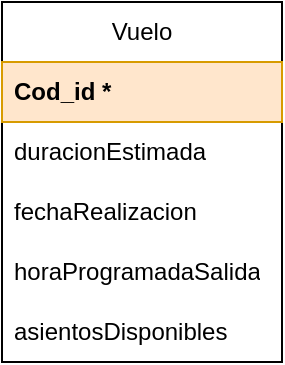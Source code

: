 <mxfile version="21.7.2" type="github">
  <diagram name="Página-1" id="v3DMzkgKfAFenmg4nY65">
    <mxGraphModel dx="1379" dy="797" grid="1" gridSize="10" guides="1" tooltips="1" connect="1" arrows="1" fold="1" page="1" pageScale="1" pageWidth="827" pageHeight="1169" math="0" shadow="0">
      <root>
        <mxCell id="0" />
        <mxCell id="1" parent="0" />
        <mxCell id="lcsUWGYNvnYgRXlKj1sO-1" value="Vuelo" style="swimlane;fontStyle=0;childLayout=stackLayout;horizontal=1;startSize=30;horizontalStack=0;resizeParent=1;resizeParentMax=0;resizeLast=0;collapsible=1;marginBottom=0;whiteSpace=wrap;html=1;" vertex="1" parent="1">
          <mxGeometry x="80" y="70" width="140" height="180" as="geometry" />
        </mxCell>
        <mxCell id="lcsUWGYNvnYgRXlKj1sO-2" value="Cod_id *" style="text;strokeColor=#d79b00;fillColor=#ffe6cc;align=left;verticalAlign=middle;spacingLeft=4;spacingRight=4;overflow=hidden;points=[[0,0.5],[1,0.5]];portConstraint=eastwest;rotatable=0;whiteSpace=wrap;html=1;fontStyle=1" vertex="1" parent="lcsUWGYNvnYgRXlKj1sO-1">
          <mxGeometry y="30" width="140" height="30" as="geometry" />
        </mxCell>
        <mxCell id="lcsUWGYNvnYgRXlKj1sO-3" value="duracionEstimada" style="text;strokeColor=none;fillColor=none;align=left;verticalAlign=middle;spacingLeft=4;spacingRight=4;overflow=hidden;points=[[0,0.5],[1,0.5]];portConstraint=eastwest;rotatable=0;whiteSpace=wrap;html=1;" vertex="1" parent="lcsUWGYNvnYgRXlKj1sO-1">
          <mxGeometry y="60" width="140" height="30" as="geometry" />
        </mxCell>
        <mxCell id="lcsUWGYNvnYgRXlKj1sO-4" value="fechaRealizacion" style="text;strokeColor=none;fillColor=none;align=left;verticalAlign=middle;spacingLeft=4;spacingRight=4;overflow=hidden;points=[[0,0.5],[1,0.5]];portConstraint=eastwest;rotatable=0;whiteSpace=wrap;html=1;" vertex="1" parent="lcsUWGYNvnYgRXlKj1sO-1">
          <mxGeometry y="90" width="140" height="30" as="geometry" />
        </mxCell>
        <mxCell id="lcsUWGYNvnYgRXlKj1sO-5" value="horaProgramadaSalida" style="text;strokeColor=none;fillColor=none;align=left;verticalAlign=middle;spacingLeft=4;spacingRight=4;overflow=hidden;points=[[0,0.5],[1,0.5]];portConstraint=eastwest;rotatable=0;whiteSpace=wrap;html=1;" vertex="1" parent="lcsUWGYNvnYgRXlKj1sO-1">
          <mxGeometry y="120" width="140" height="30" as="geometry" />
        </mxCell>
        <mxCell id="lcsUWGYNvnYgRXlKj1sO-6" value="asientosDisponibles" style="text;strokeColor=none;fillColor=none;align=left;verticalAlign=middle;spacingLeft=4;spacingRight=4;overflow=hidden;points=[[0,0.5],[1,0.5]];portConstraint=eastwest;rotatable=0;whiteSpace=wrap;html=1;" vertex="1" parent="lcsUWGYNvnYgRXlKj1sO-1">
          <mxGeometry y="150" width="140" height="30" as="geometry" />
        </mxCell>
      </root>
    </mxGraphModel>
  </diagram>
</mxfile>
